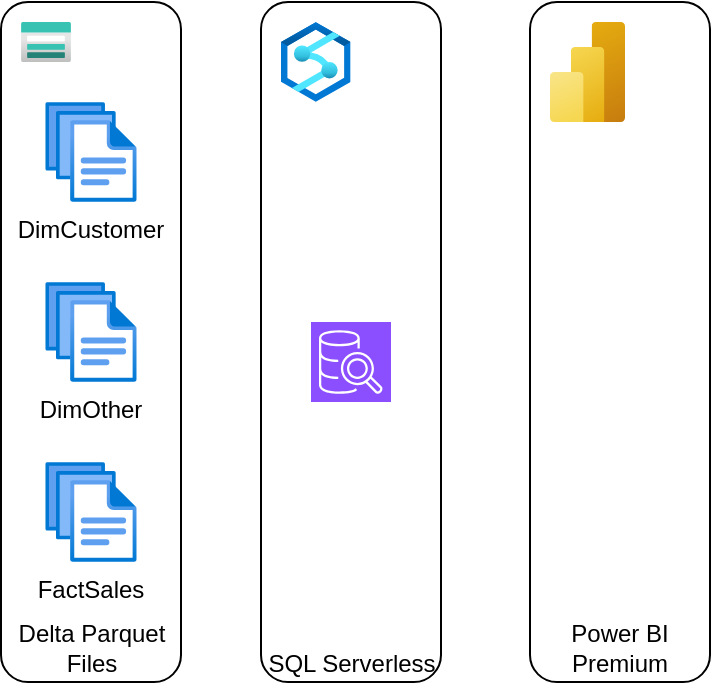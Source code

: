 <mxfile version="23.1.5" type="github">
  <diagram id="L2hyXpvMp3_cJZaIQRUS" name="Page-1">
    <mxGraphModel dx="942" dy="855" grid="1" gridSize="10" guides="1" tooltips="1" connect="1" arrows="1" fold="1" page="1" pageScale="1" pageWidth="850" pageHeight="1100" math="0" shadow="0">
      <root>
        <mxCell id="0" />
        <mxCell id="1" parent="0" />
        <mxCell id="8VV8omLyc1-ldVU0Ih8G-2" value="Delta Parquet Files" style="rounded=1;whiteSpace=wrap;html=1;verticalAlign=bottom;" vertex="1" parent="1">
          <mxGeometry x="25.5" y="220" width="90" height="340" as="geometry" />
        </mxCell>
        <mxCell id="8VV8omLyc1-ldVU0Ih8G-3" value="" style="image;aspect=fixed;html=1;points=[];align=center;fontSize=12;image=img/lib/azure2/storage/Storage_Accounts.svg;" vertex="1" parent="1">
          <mxGeometry x="35.5" y="230" width="25" height="20" as="geometry" />
        </mxCell>
        <mxCell id="8VV8omLyc1-ldVU0Ih8G-4" value="DimCustomer" style="image;aspect=fixed;html=1;points=[];align=center;fontSize=12;image=img/lib/azure2/general/Files.svg;" vertex="1" parent="1">
          <mxGeometry x="47.64" y="270" width="45.71" height="50" as="geometry" />
        </mxCell>
        <mxCell id="8VV8omLyc1-ldVU0Ih8G-5" value="DimOther" style="image;aspect=fixed;html=1;points=[];align=center;fontSize=12;image=img/lib/azure2/general/Files.svg;" vertex="1" parent="1">
          <mxGeometry x="47.64" y="360" width="45.71" height="50" as="geometry" />
        </mxCell>
        <mxCell id="8VV8omLyc1-ldVU0Ih8G-6" value="FactSales" style="image;aspect=fixed;html=1;points=[];align=center;fontSize=12;image=img/lib/azure2/general/Files.svg;" vertex="1" parent="1">
          <mxGeometry x="47.64" y="450" width="45.71" height="50" as="geometry" />
        </mxCell>
        <mxCell id="8VV8omLyc1-ldVU0Ih8G-7" value="SQL Serverless" style="rounded=1;whiteSpace=wrap;html=1;verticalAlign=bottom;" vertex="1" parent="1">
          <mxGeometry x="155.5" y="220" width="90" height="340" as="geometry" />
        </mxCell>
        <mxCell id="8VV8omLyc1-ldVU0Ih8G-8" value="" style="image;aspect=fixed;html=1;points=[];align=center;fontSize=12;image=img/lib/azure2/analytics/Azure_Synapse_Analytics.svg;" vertex="1" parent="1">
          <mxGeometry x="165.5" y="230" width="34.78" height="40" as="geometry" />
        </mxCell>
        <mxCell id="8VV8omLyc1-ldVU0Ih8G-9" value="" style="sketch=0;points=[[0,0,0],[0.25,0,0],[0.5,0,0],[0.75,0,0],[1,0,0],[0,1,0],[0.25,1,0],[0.5,1,0],[0.75,1,0],[1,1,0],[0,0.25,0],[0,0.5,0],[0,0.75,0],[1,0.25,0],[1,0.5,0],[1,0.75,0]];outlineConnect=0;fontColor=#232F3E;fillColor=#8C4FFF;strokeColor=#ffffff;dashed=0;verticalLabelPosition=bottom;verticalAlign=top;align=center;html=1;fontSize=12;fontStyle=0;aspect=fixed;shape=mxgraph.aws4.resourceIcon;resIcon=mxgraph.aws4.sql_workbench;" vertex="1" parent="1">
          <mxGeometry x="180.5" y="380" width="40" height="40" as="geometry" />
        </mxCell>
        <mxCell id="8VV8omLyc1-ldVU0Ih8G-10" value="Power BI Premium" style="rounded=1;whiteSpace=wrap;html=1;verticalAlign=bottom;" vertex="1" parent="1">
          <mxGeometry x="290" y="220" width="90" height="340" as="geometry" />
        </mxCell>
        <mxCell id="8VV8omLyc1-ldVU0Ih8G-1" value="" style="image;aspect=fixed;html=1;points=[];align=center;fontSize=12;image=img/lib/azure2/analytics/Power_BI_Embedded.svg;" vertex="1" parent="1">
          <mxGeometry x="300" y="230" width="37.5" height="50" as="geometry" />
        </mxCell>
      </root>
    </mxGraphModel>
  </diagram>
</mxfile>
